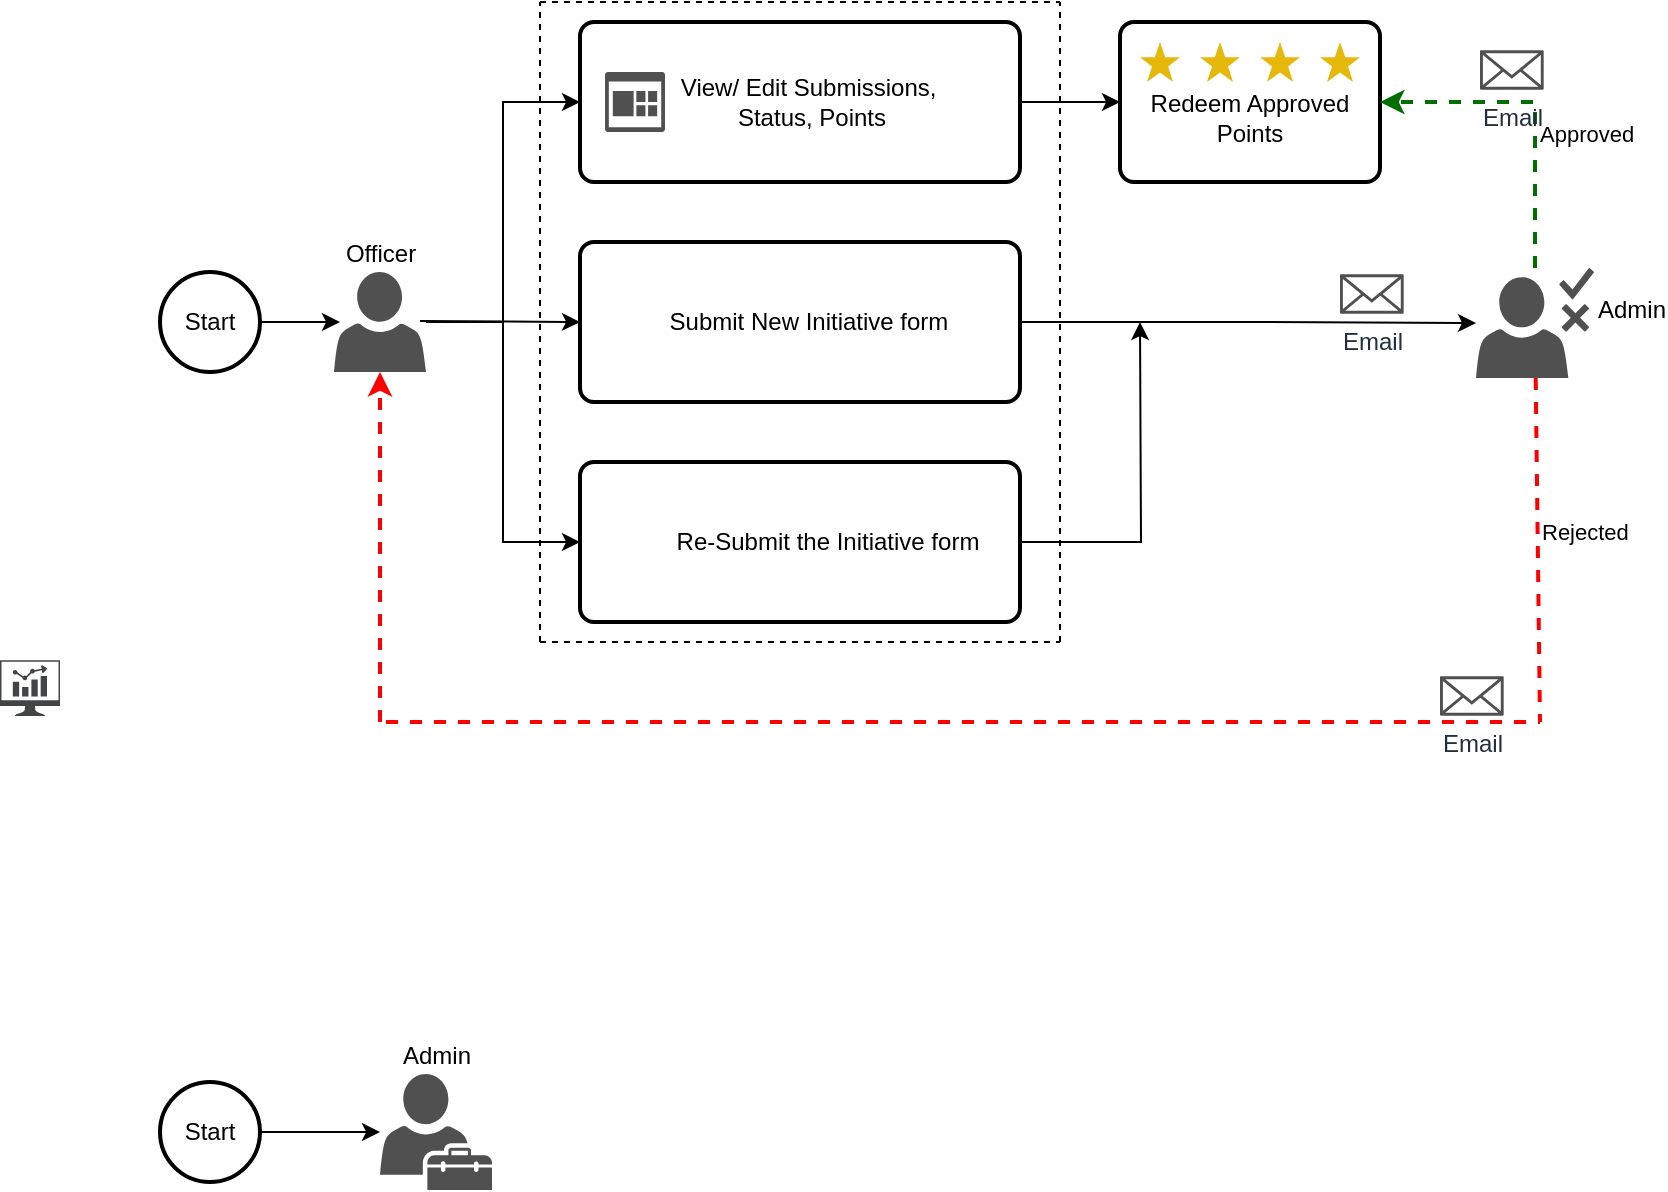 <mxfile version="24.7.16">
  <diagram id="C5RBs43oDa-KdzZeNtuy" name="Page-1">
    <mxGraphModel dx="1037" dy="565" grid="1" gridSize="10" guides="1" tooltips="1" connect="1" arrows="1" fold="1" page="1" pageScale="1" pageWidth="827" pageHeight="1169" math="0" shadow="0">
      <root>
        <mxCell id="WIyWlLk6GJQsqaUBKTNV-0" />
        <mxCell id="WIyWlLk6GJQsqaUBKTNV-1" parent="WIyWlLk6GJQsqaUBKTNV-0" />
        <mxCell id="3lumVSMZ-ujpwdsF0KcU-28" style="edgeStyle=orthogonalEdgeStyle;rounded=0;orthogonalLoop=1;jettySize=auto;html=1;exitX=1;exitY=0.5;exitDx=0;exitDy=0;exitPerimeter=0;" edge="1" parent="WIyWlLk6GJQsqaUBKTNV-1" source="3lumVSMZ-ujpwdsF0KcU-0">
          <mxGeometry relative="1" as="geometry">
            <mxPoint x="200" y="200" as="targetPoint" />
          </mxGeometry>
        </mxCell>
        <mxCell id="3lumVSMZ-ujpwdsF0KcU-0" value="Start" style="strokeWidth=2;html=1;shape=mxgraph.flowchart.start_2;whiteSpace=wrap;" vertex="1" parent="WIyWlLk6GJQsqaUBKTNV-1">
          <mxGeometry x="110" y="175" width="50" height="50" as="geometry" />
        </mxCell>
        <mxCell id="3lumVSMZ-ujpwdsF0KcU-33" value="" style="edgeStyle=orthogonalEdgeStyle;rounded=0;orthogonalLoop=1;jettySize=auto;html=1;" edge="1" parent="WIyWlLk6GJQsqaUBKTNV-1" source="3lumVSMZ-ujpwdsF0KcU-5" target="3lumVSMZ-ujpwdsF0KcU-35">
          <mxGeometry relative="1" as="geometry">
            <mxPoint x="640" y="200" as="targetPoint" />
          </mxGeometry>
        </mxCell>
        <mxCell id="3lumVSMZ-ujpwdsF0KcU-5" value="Submit New Initiative form" style="rounded=1;whiteSpace=wrap;html=1;absoluteArcSize=1;arcSize=14;strokeWidth=2;spacingTop=0;spacingLeft=9;" vertex="1" parent="WIyWlLk6GJQsqaUBKTNV-1">
          <mxGeometry x="320" y="160" width="220" height="80" as="geometry" />
        </mxCell>
        <mxCell id="3lumVSMZ-ujpwdsF0KcU-36" style="edgeStyle=orthogonalEdgeStyle;rounded=0;orthogonalLoop=1;jettySize=auto;html=1;" edge="1" parent="WIyWlLk6GJQsqaUBKTNV-1" source="3lumVSMZ-ujpwdsF0KcU-12">
          <mxGeometry relative="1" as="geometry">
            <mxPoint x="600" y="200" as="targetPoint" />
          </mxGeometry>
        </mxCell>
        <mxCell id="3lumVSMZ-ujpwdsF0KcU-12" value="Re-Submit the Initiative form" style="rounded=1;whiteSpace=wrap;html=1;absoluteArcSize=1;arcSize=14;strokeWidth=2;align=center;spacingLeft=28;" vertex="1" parent="WIyWlLk6GJQsqaUBKTNV-1">
          <mxGeometry x="320" y="270" width="220" height="80" as="geometry" />
        </mxCell>
        <mxCell id="3lumVSMZ-ujpwdsF0KcU-16" value="" style="endArrow=none;dashed=1;html=1;rounded=0;fillColor=#f8cecc;strokeColor=#000000;" edge="1" parent="WIyWlLk6GJQsqaUBKTNV-1">
          <mxGeometry width="50" height="50" relative="1" as="geometry">
            <mxPoint x="300" y="360" as="sourcePoint" />
            <mxPoint x="300" y="40" as="targetPoint" />
          </mxGeometry>
        </mxCell>
        <mxCell id="3lumVSMZ-ujpwdsF0KcU-17" value="" style="endArrow=none;dashed=1;html=1;rounded=0;fillColor=#f8cecc;strokeColor=#000000;" edge="1" parent="WIyWlLk6GJQsqaUBKTNV-1">
          <mxGeometry width="50" height="50" relative="1" as="geometry">
            <mxPoint x="560" y="360" as="sourcePoint" />
            <mxPoint x="560" y="40" as="targetPoint" />
            <Array as="points">
              <mxPoint x="560" y="200" />
            </Array>
          </mxGeometry>
        </mxCell>
        <mxCell id="3lumVSMZ-ujpwdsF0KcU-18" value="" style="endArrow=none;dashed=1;html=1;rounded=0;fillColor=#f8cecc;strokeColor=#000000;" edge="1" parent="WIyWlLk6GJQsqaUBKTNV-1">
          <mxGeometry width="50" height="50" relative="1" as="geometry">
            <mxPoint x="300" y="360" as="sourcePoint" />
            <mxPoint x="560" y="360" as="targetPoint" />
          </mxGeometry>
        </mxCell>
        <mxCell id="3lumVSMZ-ujpwdsF0KcU-19" value="" style="endArrow=none;dashed=1;html=1;rounded=0;fillColor=#f8cecc;strokeColor=#000000;" edge="1" parent="WIyWlLk6GJQsqaUBKTNV-1">
          <mxGeometry width="50" height="50" relative="1" as="geometry">
            <mxPoint x="300" y="40" as="sourcePoint" />
            <mxPoint x="560" y="40" as="targetPoint" />
          </mxGeometry>
        </mxCell>
        <mxCell id="3lumVSMZ-ujpwdsF0KcU-31" style="edgeStyle=orthogonalEdgeStyle;rounded=0;orthogonalLoop=1;jettySize=auto;html=1;exitX=1;exitY=0.5;exitDx=0;exitDy=0;entryX=0;entryY=0.5;entryDx=0;entryDy=0;" edge="1" parent="WIyWlLk6GJQsqaUBKTNV-1" source="3lumVSMZ-ujpwdsF0KcU-20" target="3lumVSMZ-ujpwdsF0KcU-25">
          <mxGeometry relative="1" as="geometry" />
        </mxCell>
        <mxCell id="3lumVSMZ-ujpwdsF0KcU-20" value="View/ Edit Submissions,&amp;nbsp;&lt;div&gt;Status, Points&lt;/div&gt;" style="rounded=1;whiteSpace=wrap;html=1;absoluteArcSize=1;arcSize=14;strokeWidth=2;spacingLeft=12;" vertex="1" parent="WIyWlLk6GJQsqaUBKTNV-1">
          <mxGeometry x="320" y="50" width="220" height="80" as="geometry" />
        </mxCell>
        <mxCell id="3lumVSMZ-ujpwdsF0KcU-25" value="Redeem Approved Points" style="rounded=1;whiteSpace=wrap;html=1;absoluteArcSize=1;arcSize=14;strokeWidth=2;spacingTop=16;" vertex="1" parent="WIyWlLk6GJQsqaUBKTNV-1">
          <mxGeometry x="590" y="50" width="130" height="80" as="geometry" />
        </mxCell>
        <mxCell id="3lumVSMZ-ujpwdsF0KcU-30" value="" style="endArrow=classic;html=1;rounded=0;entryX=0;entryY=0.5;entryDx=0;entryDy=0;" edge="1" parent="WIyWlLk6GJQsqaUBKTNV-1" target="3lumVSMZ-ujpwdsF0KcU-5">
          <mxGeometry width="50" height="50" relative="1" as="geometry">
            <mxPoint x="240" y="199.5" as="sourcePoint" />
            <mxPoint x="300" y="199.5" as="targetPoint" />
          </mxGeometry>
        </mxCell>
        <mxCell id="3lumVSMZ-ujpwdsF0KcU-38" style="edgeStyle=orthogonalEdgeStyle;rounded=0;orthogonalLoop=1;jettySize=auto;html=1;entryX=0;entryY=0.5;entryDx=0;entryDy=0;" edge="1" parent="WIyWlLk6GJQsqaUBKTNV-1" source="3lumVSMZ-ujpwdsF0KcU-34" target="3lumVSMZ-ujpwdsF0KcU-12">
          <mxGeometry relative="1" as="geometry" />
        </mxCell>
        <mxCell id="3lumVSMZ-ujpwdsF0KcU-39" style="edgeStyle=orthogonalEdgeStyle;rounded=0;orthogonalLoop=1;jettySize=auto;html=1;entryX=0;entryY=0.5;entryDx=0;entryDy=0;" edge="1" parent="WIyWlLk6GJQsqaUBKTNV-1" source="3lumVSMZ-ujpwdsF0KcU-34" target="3lumVSMZ-ujpwdsF0KcU-20">
          <mxGeometry relative="1" as="geometry" />
        </mxCell>
        <mxCell id="3lumVSMZ-ujpwdsF0KcU-34" value="Officer" style="sketch=0;pointerEvents=1;shadow=0;dashed=0;html=1;strokeColor=none;fillColor=#505050;labelPosition=center;verticalLabelPosition=top;verticalAlign=bottom;outlineConnect=0;align=center;shape=mxgraph.office.users.user;movable=1;resizable=1;rotatable=1;deletable=1;editable=1;locked=0;connectable=1;" vertex="1" parent="WIyWlLk6GJQsqaUBKTNV-1">
          <mxGeometry x="197" y="175" width="46" height="50" as="geometry" />
        </mxCell>
        <mxCell id="3lumVSMZ-ujpwdsF0KcU-56" value="Approved" style="edgeStyle=orthogonalEdgeStyle;rounded=0;orthogonalLoop=1;jettySize=auto;html=1;strokeColor=#006e00;dashed=1;strokeWidth=2;verticalAlign=top;labelPosition=right;verticalLabelPosition=bottom;align=left;" edge="1" parent="WIyWlLk6GJQsqaUBKTNV-1" source="3lumVSMZ-ujpwdsF0KcU-35" target="3lumVSMZ-ujpwdsF0KcU-25">
          <mxGeometry relative="1" as="geometry">
            <Array as="points">
              <mxPoint x="798" y="90" />
            </Array>
          </mxGeometry>
        </mxCell>
        <mxCell id="3lumVSMZ-ujpwdsF0KcU-35" value="Admin&lt;div&gt;&lt;br&gt;&lt;/div&gt;" style="sketch=0;pointerEvents=1;shadow=0;dashed=0;html=1;strokeColor=none;fillColor=#505050;labelPosition=right;verticalLabelPosition=middle;verticalAlign=middle;outlineConnect=0;align=left;shape=mxgraph.office.users.approver;" vertex="1" parent="WIyWlLk6GJQsqaUBKTNV-1">
          <mxGeometry x="768" y="173" width="59" height="55" as="geometry" />
        </mxCell>
        <mxCell id="3lumVSMZ-ujpwdsF0KcU-40" value="Email" style="sketch=0;outlineConnect=0;fontColor=#232F3E;gradientColor=none;fillColor=#505050;strokeColor=none;dashed=0;verticalLabelPosition=bottom;verticalAlign=top;align=center;html=1;fontSize=12;fontStyle=0;aspect=fixed;pointerEvents=1;shape=mxgraph.aws4.email_2;labelPosition=center;textDirection=ltr;" vertex="1" parent="WIyWlLk6GJQsqaUBKTNV-1">
          <mxGeometry x="700" y="176" width="31.84" height="20" as="geometry" />
        </mxCell>
        <mxCell id="3lumVSMZ-ujpwdsF0KcU-44" value="" style="endArrow=none;html=1;rounded=0;dashed=1;strokeColor=#ff0000;strokeWidth=2;" edge="1" parent="WIyWlLk6GJQsqaUBKTNV-1">
          <mxGeometry width="50" height="50" relative="1" as="geometry">
            <mxPoint x="223" y="400" as="sourcePoint" />
            <mxPoint x="800" y="400" as="targetPoint" />
          </mxGeometry>
        </mxCell>
        <mxCell id="3lumVSMZ-ujpwdsF0KcU-47" value="" style="endArrow=classic;html=1;rounded=0;strokeColor=#ff0000;dashed=1;strokeWidth=2;" edge="1" parent="WIyWlLk6GJQsqaUBKTNV-1" target="3lumVSMZ-ujpwdsF0KcU-34">
          <mxGeometry width="50" height="50" relative="1" as="geometry">
            <mxPoint x="220" y="400" as="sourcePoint" />
            <mxPoint x="270" y="90" as="targetPoint" />
          </mxGeometry>
        </mxCell>
        <mxCell id="3lumVSMZ-ujpwdsF0KcU-50" value="Rejected" style="endArrow=none;html=1;rounded=0;strokeColor=#ff0000;dashed=1;targetPerimeterSpacing=1;strokeWidth=2;labelPosition=right;verticalLabelPosition=top;align=left;verticalAlign=bottom;" edge="1" parent="WIyWlLk6GJQsqaUBKTNV-1" source="3lumVSMZ-ujpwdsF0KcU-35">
          <mxGeometry width="50" height="50" relative="1" as="geometry">
            <mxPoint x="670" y="260" as="sourcePoint" />
            <mxPoint x="800" y="400" as="targetPoint" />
            <Array as="points">
              <mxPoint x="800" y="400" />
            </Array>
          </mxGeometry>
        </mxCell>
        <mxCell id="3lumVSMZ-ujpwdsF0KcU-57" value="Email" style="sketch=0;outlineConnect=0;fontColor=#232F3E;gradientColor=none;fillColor=#505050;strokeColor=none;dashed=0;verticalLabelPosition=bottom;verticalAlign=top;align=center;html=1;fontSize=12;fontStyle=0;aspect=fixed;pointerEvents=1;shape=mxgraph.aws4.email_2;labelPosition=center;textDirection=ltr;" vertex="1" parent="WIyWlLk6GJQsqaUBKTNV-1">
          <mxGeometry x="750" y="377" width="31.84" height="20" as="geometry" />
        </mxCell>
        <mxCell id="3lumVSMZ-ujpwdsF0KcU-63" value="Email" style="sketch=0;outlineConnect=0;fontColor=#232F3E;gradientColor=none;fillColor=#505050;strokeColor=none;dashed=0;verticalLabelPosition=bottom;verticalAlign=top;align=center;html=1;fontSize=12;fontStyle=0;aspect=fixed;pointerEvents=1;shape=mxgraph.aws4.email_2;labelPosition=center;textDirection=ltr;" vertex="1" parent="WIyWlLk6GJQsqaUBKTNV-1">
          <mxGeometry x="770" y="64" width="31.84" height="20" as="geometry" />
        </mxCell>
        <mxCell id="3lumVSMZ-ujpwdsF0KcU-73" value="" style="edgeStyle=orthogonalEdgeStyle;rounded=0;orthogonalLoop=1;jettySize=auto;html=1;" edge="1" parent="WIyWlLk6GJQsqaUBKTNV-1" source="3lumVSMZ-ujpwdsF0KcU-64" target="3lumVSMZ-ujpwdsF0KcU-65">
          <mxGeometry relative="1" as="geometry" />
        </mxCell>
        <mxCell id="3lumVSMZ-ujpwdsF0KcU-64" value="Start" style="strokeWidth=2;html=1;shape=mxgraph.flowchart.start_2;whiteSpace=wrap;" vertex="1" parent="WIyWlLk6GJQsqaUBKTNV-1">
          <mxGeometry x="110" y="580" width="50" height="50" as="geometry" />
        </mxCell>
        <mxCell id="3lumVSMZ-ujpwdsF0KcU-65" value="Admin" style="sketch=0;pointerEvents=1;shadow=0;dashed=0;html=1;strokeColor=none;fillColor=#505050;labelPosition=center;verticalLabelPosition=top;verticalAlign=bottom;outlineConnect=0;align=center;shape=mxgraph.office.users.tenant_admin;" vertex="1" parent="WIyWlLk6GJQsqaUBKTNV-1">
          <mxGeometry x="220" y="576" width="56" height="58" as="geometry" />
        </mxCell>
        <mxCell id="3lumVSMZ-ujpwdsF0KcU-66" value="" style="shape=image;html=1;verticalAlign=top;verticalLabelPosition=bottom;labelBackgroundColor=#ffffff;imageAspect=0;aspect=fixed;image=https://cdn2.iconfinder.com/data/icons/essential-web-4/50/content-form-application-article-paper-128.png" vertex="1" parent="WIyWlLk6GJQsqaUBKTNV-1">
          <mxGeometry x="330" y="185" width="30" height="30" as="geometry" />
        </mxCell>
        <mxCell id="3lumVSMZ-ujpwdsF0KcU-67" value="" style="shape=image;html=1;verticalAlign=top;verticalLabelPosition=bottom;labelBackgroundColor=#ffffff;imageAspect=0;aspect=fixed;image=https://cdn0.iconfinder.com/data/icons/analytic-investment-and-balanced-scorecard/512/11_Agreement_report_form_layout_paper-128.png" vertex="1" parent="WIyWlLk6GJQsqaUBKTNV-1">
          <mxGeometry x="330" y="292.5" width="35" height="35" as="geometry" />
        </mxCell>
        <mxCell id="3lumVSMZ-ujpwdsF0KcU-68" value="" style="html=1;dashed=0;aspect=fixed;verticalLabelPosition=bottom;verticalAlign=top;align=center;shape=mxgraph.gmdl.star;strokeColor=none;fillColor=#e5b80b;shadow=0;sketch=0;fontColor=#e5b80b;" vertex="1" parent="WIyWlLk6GJQsqaUBKTNV-1">
          <mxGeometry x="600" y="60" width="20" height="20" as="geometry" />
        </mxCell>
        <mxCell id="3lumVSMZ-ujpwdsF0KcU-69" value="" style="html=1;dashed=0;aspect=fixed;verticalLabelPosition=bottom;verticalAlign=top;align=center;shape=mxgraph.gmdl.star;strokeColor=none;fillColor=#e5b80b;shadow=0;sketch=0;fontColor=#e5b80b;" vertex="1" parent="WIyWlLk6GJQsqaUBKTNV-1">
          <mxGeometry x="630" y="60" width="20" height="20" as="geometry" />
        </mxCell>
        <mxCell id="3lumVSMZ-ujpwdsF0KcU-70" value="" style="html=1;dashed=0;aspect=fixed;verticalLabelPosition=bottom;verticalAlign=top;align=center;shape=mxgraph.gmdl.star;strokeColor=none;fillColor=#e5b80b;shadow=0;sketch=0;fontColor=#e5b80b;" vertex="1" parent="WIyWlLk6GJQsqaUBKTNV-1">
          <mxGeometry x="660" y="60" width="20" height="20" as="geometry" />
        </mxCell>
        <mxCell id="3lumVSMZ-ujpwdsF0KcU-71" value="" style="html=1;dashed=0;aspect=fixed;verticalLabelPosition=bottom;verticalAlign=top;align=center;shape=mxgraph.gmdl.star;strokeColor=none;fillColor=#e5b80b;shadow=0;sketch=0;fontColor=#e5b80b;" vertex="1" parent="WIyWlLk6GJQsqaUBKTNV-1">
          <mxGeometry x="690" y="60" width="20" height="20" as="geometry" />
        </mxCell>
        <mxCell id="3lumVSMZ-ujpwdsF0KcU-72" value="" style="sketch=0;pointerEvents=1;shadow=0;dashed=0;html=1;strokeColor=none;fillColor=#434445;aspect=fixed;labelPosition=center;verticalLabelPosition=bottom;verticalAlign=top;align=center;outlineConnect=0;shape=mxgraph.vvd.nsx_dashboard;" vertex="1" parent="WIyWlLk6GJQsqaUBKTNV-1">
          <mxGeometry x="30" y="369.1" width="30" height="27.9" as="geometry" />
        </mxCell>
        <mxCell id="3lumVSMZ-ujpwdsF0KcU-74" value="" style="sketch=0;pointerEvents=1;shadow=0;dashed=0;html=1;strokeColor=none;labelPosition=center;verticalLabelPosition=bottom;verticalAlign=top;align=center;fillColor=#505050;shape=mxgraph.mscae.oms.dashboard" vertex="1" parent="WIyWlLk6GJQsqaUBKTNV-1">
          <mxGeometry x="332.5" y="75" width="30" height="30" as="geometry" />
        </mxCell>
      </root>
    </mxGraphModel>
  </diagram>
</mxfile>
